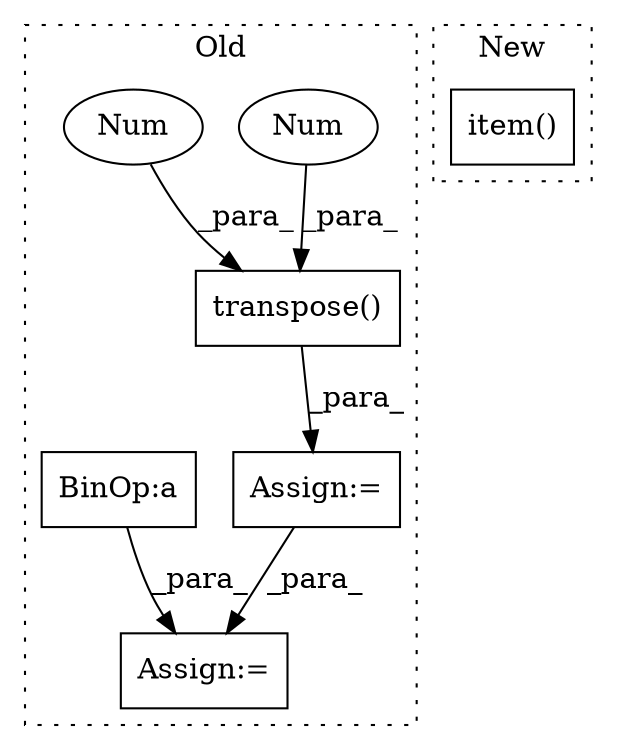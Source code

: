 digraph G {
subgraph cluster0 {
1 [label="transpose()" a="75" s="16919,16949" l="26,1" shape="box"];
3 [label="Num" a="76" s="16948" l="1" shape="ellipse"];
4 [label="Num" a="76" s="16945" l="1" shape="ellipse"];
5 [label="Assign:=" a="68" s="17142" l="3" shape="box"];
6 [label="BinOp:a" a="82" s="16502" l="3" shape="box"];
7 [label="Assign:=" a="68" s="16916" l="3" shape="box"];
label = "Old";
style="dotted";
}
subgraph cluster1 {
2 [label="item()" a="75" s="17117" l="10" shape="box"];
label = "New";
style="dotted";
}
1 -> 7 [label="_para_"];
3 -> 1 [label="_para_"];
4 -> 1 [label="_para_"];
6 -> 5 [label="_para_"];
7 -> 5 [label="_para_"];
}